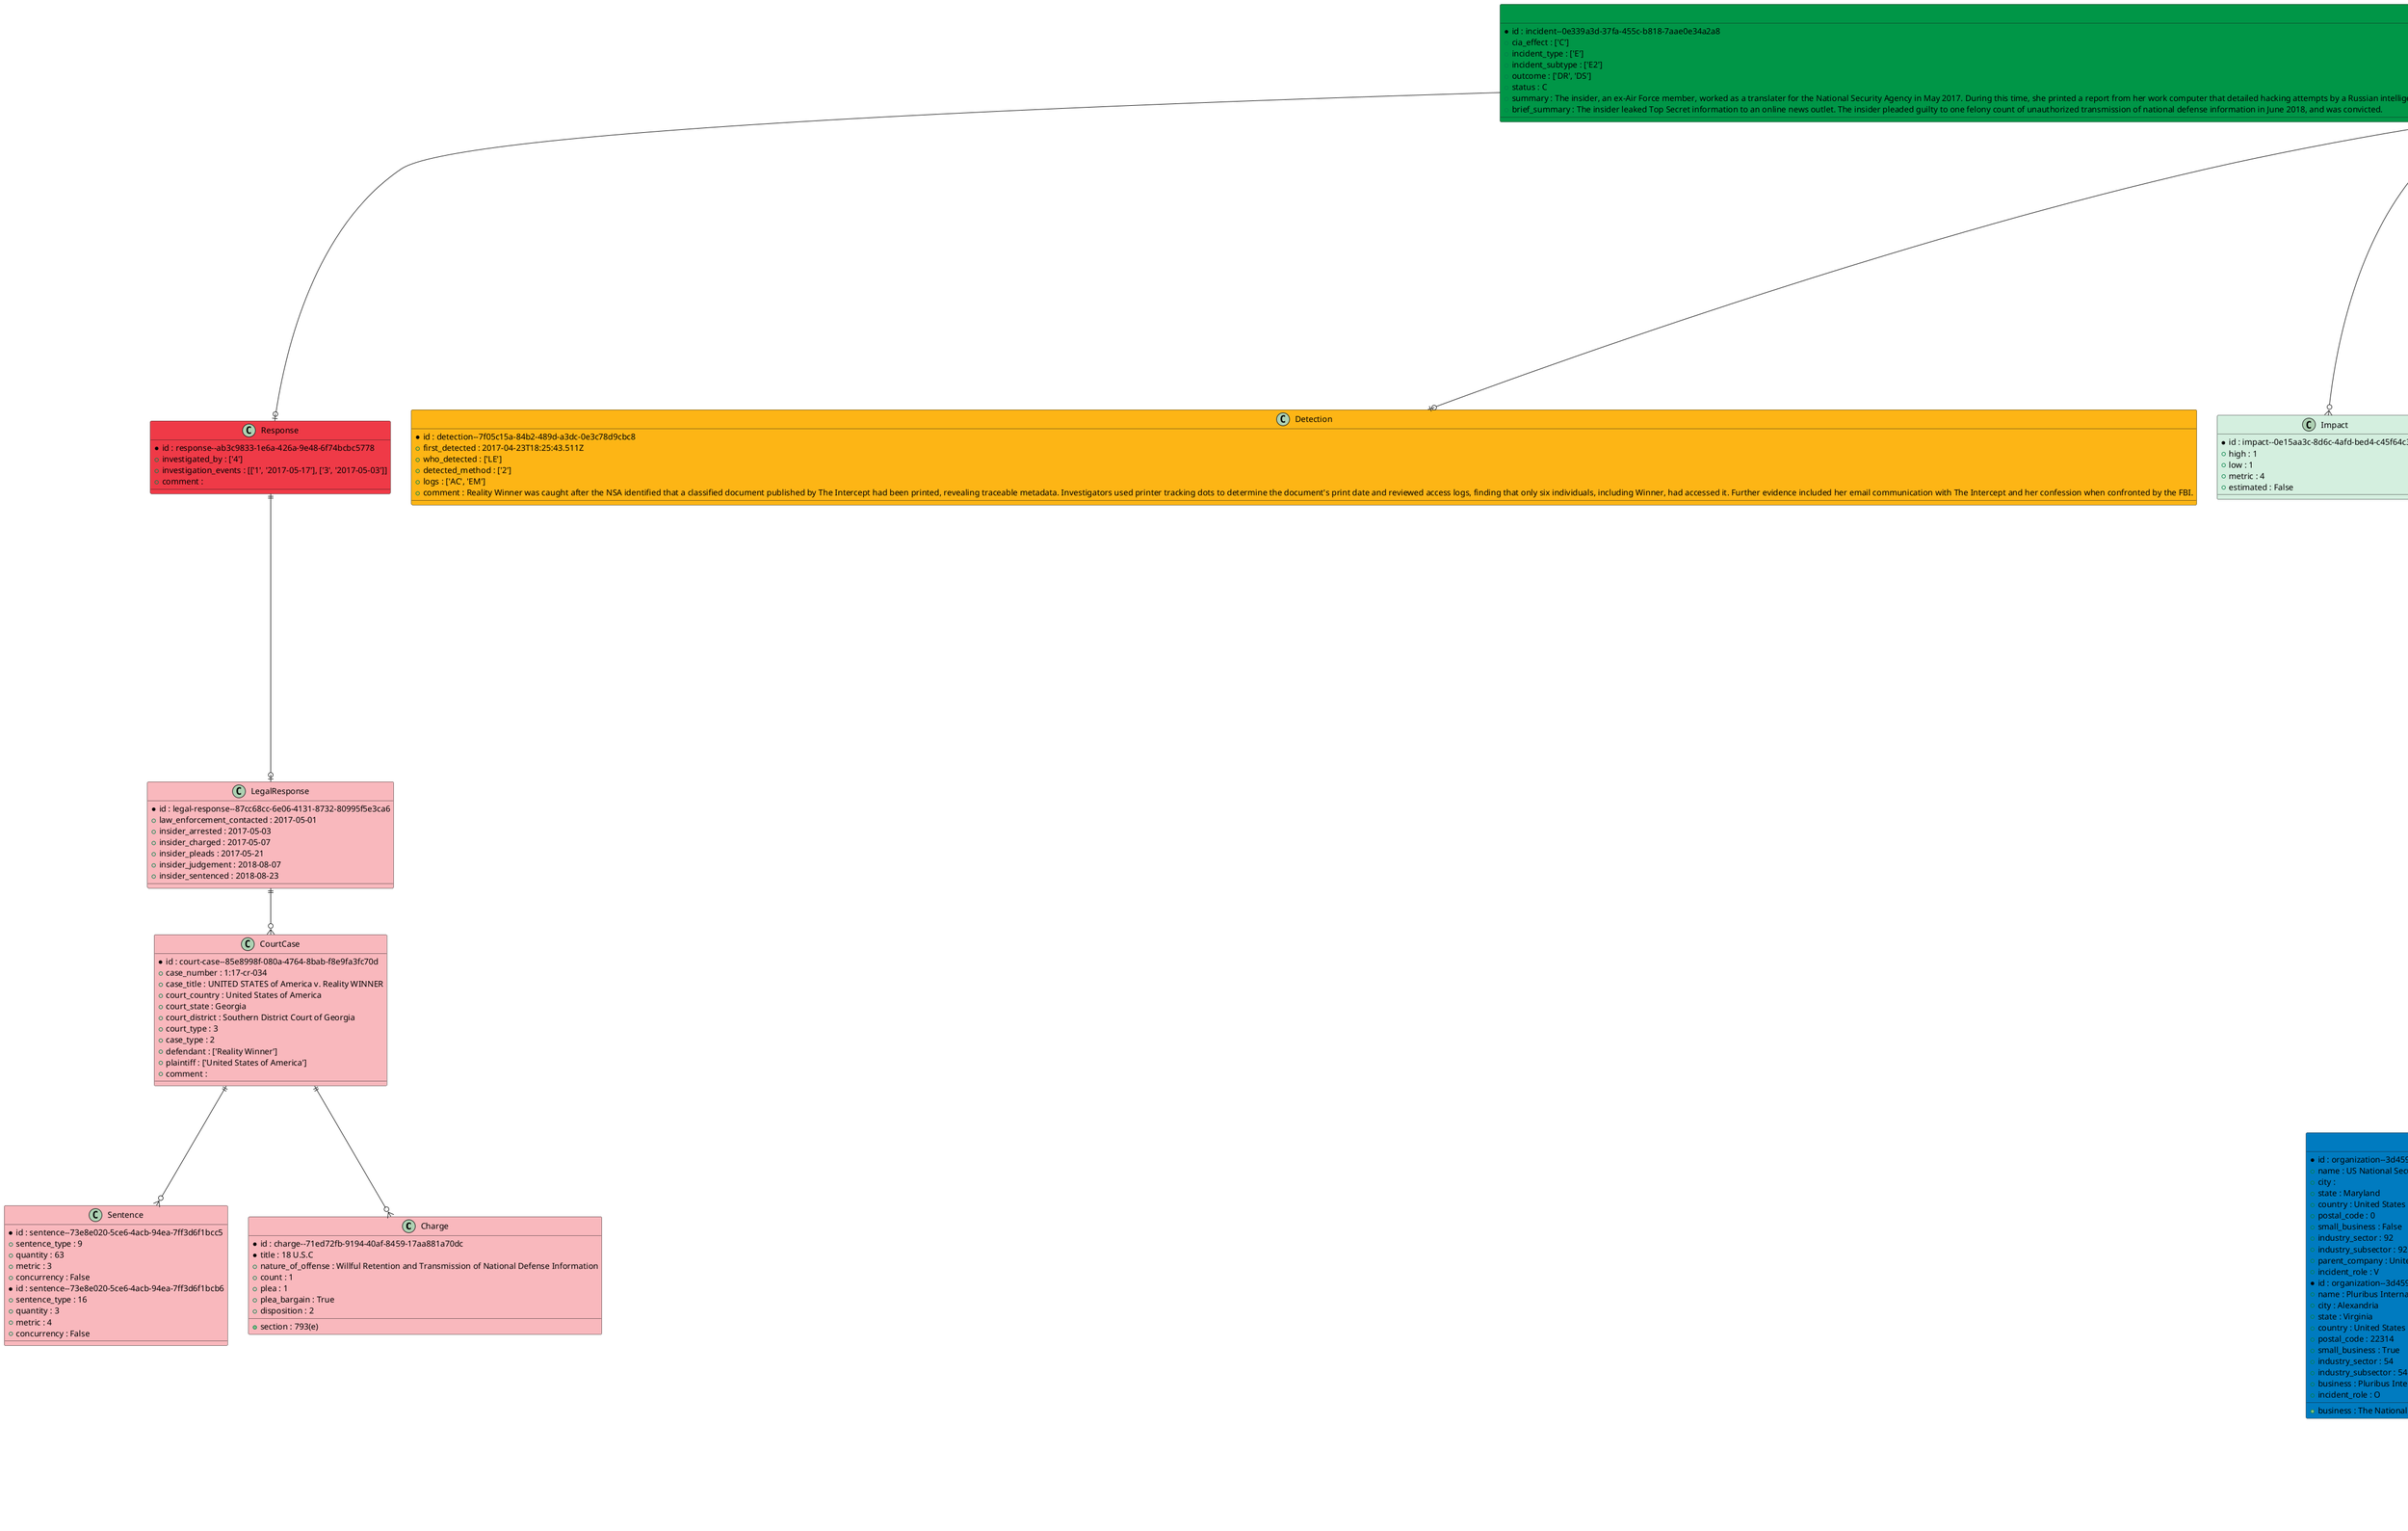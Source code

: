 @startuml IIDES

Class Charge #f9b8bd {
* id : charge--71ed72fb-9194-40af-8459-17aa881a70dc
* title : 18 U.S.C
+ section : 793(e)
+ nature_of_offense : Willful Retention and Transmission of National Defense Information
+ count : 1
+ plea : 1
+ plea_bargain : True
+ disposition : 2
}
Class CourtCase #f9b8bd {
* id : court-case--85e8998f-080a-4764-8bab-f8e9fa3fc70d
+ case_number : 1:17-cr-034
+ case_title : UNITED STATES of America v. Reality WINNER
+ court_country : United States of America
+ court_state : Georgia
+ court_district : Southern District Court of Georgia
+ court_type : 3
+ case_type : 2
+ defendant : ['Reality Winner']
+ plaintiff : ['United States of America']
+ comment : 
}
Class Detection #FDB515 {
* id : detection--7f05c15a-84b2-489d-a3dc-0e3c78d9cbc8
+ first_detected : 2017-04-23T18:25:43.511Z
+ who_detected : ['LE']
+ detected_method : ['2']
+ logs : ['AC', 'EM']
+ comment : Reality Winner was caught after the NSA identified that a classified document published by The Intercept had been printed, revealing traceable metadata. Investigators used printer tracking dots to determine the document's print date and reviewed access logs, finding that only six individuals, including Winner, had accessed it. Further evidence included her email communication with The Intercept and her confession when confronted by the FBI.
}
Class Impact #D4EFDF {
* id : impact--0e15aa3c-8d6c-4afd-bed4-c45f64c34463
+ high : 1
+ low : 1
+ metric : 4
+ estimated : False
}
Class Incident #009647 {
* id : incident--0e339a3d-37fa-455c-b818-7aae0e34a2a8
+ cia_effect : ['C']
+ incident_type : ['E']
+ incident_subtype : ['E2']
+ outcome : ['DR', 'DS']
+ status : C
+ summary : The insider, an ex-Air Force member, worked as a translater for the National Security Agency in May 2017. During this time, she printed a report from her work computer that detailed hacking attempts by a Russian intelligence service against local election officers and voter registration databases. She then shared this Top Secret information with an online news outlet. This report revealed the sources and methods used to acquire the information contained on the report, which, if disclosed, could be harmful to the United States. The FBI investigated and later arrested the insider in June 2017. The insider pleaded guilty in June 2018 to one felony count of unauthorized transmission of national defense information and was convicted.
+ brief_summary : The insider leaked Top Secret information to an online news outlet. The insider pleaded guilty to one felony count of unauthorized transmission of national defense information in June 2018, and was convicted.
}
Class Insider #043673;text:white {
* id : insider--04548271-8e9f-4e40-8bad-9cf77c858070
+ incident_role : 1
+ motive : ['6']
+ substance_use_during_incident : False
+ first_name : Reality
+ middle_name : Leigh
+ last_name : Winner
+ alias : ['Sara Winners', 'Jane Doe']
+ city : Augusta
+ state : GA
+ country : US
+ postal_code : 30907
+ country_of_citizenship : ['US']
+ nationality : ['US']
+ gender : F
+ age : 25
+ education : 5
+ marital_status : 1
+ number_of_children : 0
+ comment : The insider previously had a very clean record, and was an unlikely suspect. The insider was a 'good kid' who had no apparent history of leaking or any disciplinary proceedings during their military service in the Air Force.
}
Class Job #33c2C4 {
* id : job--11492807-43a6-4e50-9480-b26ecaca983d
+ job_function : 55
+ occupation : 55.3
* title : Linguist
+ position_technical : False
+ access_authorization : 4
+ employment_type : CTR
+ hire_date : 2017-02-01
+ departure_date : 2017-07-01
+ tenure : 2904:00:00
+ comment : The exact date of hire and departure is unknown, but the month and year are correct.
}
Class LegalResponse #f9b8bd {
* id : legal-response--87cc68cc-6e06-4131-8732-80995f5e3ca6
+ law_enforcement_contacted : 2017-05-01
+ insider_arrested : 2017-05-03
+ insider_charged : 2017-05-07
+ insider_pleads : 2017-05-21
+ insider_judgement : 2018-08-07
+ insider_sentenced : 2018-08-23
}
Class Organization #007BC0 {
* id : organization--3d459486-b1b1-4886-9129-87b3458120b3
+ name : US National Security Agency
+ city : 
+ state : Maryland
+ country : United States of America
+ postal_code : 0
+ small_business : False
+ industry_sector : 92
+ industry_subsector : 92.811
+ business : The National Security Agency (NSA) is a critical player in the U.S. intelligence community. Its primary function is to gather and analyze foreign signals intelligence (SIGINT) to protect national security.
+ parent_company : United States Department of Defense
+ incident_role : V
}
Class Organization #007BC0 {
* id : organization--3d459486-b1b1-4886-9129-87b3458120b4
+ name : Pluribus International Corporation
+ city : Alexandria
+ state : Virginia
+ country : United States of America
+ postal_code : 22314
+ small_business : True
+ industry_sector : 54
+ industry_subsector : 54.1
+ business : Pluribus International Corporation is a defense and intelligence contractor providing analysis, intelligence, and security services to various U.S. government agencies.
+ incident_role : O
}
Class OrgRelationship #F5F5F5 {
* id : org-relationship--83271b80-b5de-410e-b7ba-3c93ca5cba08
+ org2 : organization--3d459486-b1b1-4886-9129-87b3458120b3
+ org1 : organization--3d459486-b1b1-4886-9129-87b3458120b4
+ relationship : V
}
Class Response #EF3A47 {
* id : response--ab3c9833-1e6a-426a-9e48-6f74bcbc5778
+ investigated_by : ['4']
+ investigation_events : [['1', '2017-05-17'], ['3', '2017-05-03']]
+ comment : 
}
Class Sentence #f9b8bd {
* id : sentence--73e8e020-5ce6-4acb-94ea-7ff3d6f1bcc5
+ sentence_type : 9
+ quantity : 63
+ metric : 3
+ concurrency : False
}
Class Sentence #f9b8bd {
* id : sentence--73e8e020-5ce6-4acb-94ea-7ff3d6f1bcb6
+ sentence_type : 16
+ quantity : 3
+ metric : 4
+ concurrency : False
}
Class Source #D4EFDF {
* id : source--c989a0c4-a559-491a-ac63-2f8b0eaba126
* title : United States v. Winner
+ source_type : 1
+ file_type : html
+ date : 2020-04-24
+ public : True
+ document : https://casetext.com/case/united-states-v-winner-9
}
Class Source #D4EFDF {
* id : source--32c2aa75-685a-4af5-ba0f-36921b8d1c18
* title : CASE STUDY Unlawful Retention and Transmission of National Defense Information
+ source_type : 5
+ file_type : pdf
+ date : 
+ public : True
+ document : https://www.cdse.edu/Portals/124/Documents/casestudies/case-study-winner.pdf
}
Class Source #D4EFDF {
* id : source--d7fba1ef-193d-4826-a551-ce6aa66150c3
* title : USA v. Reality Leigh Winner, No. 20-11692 (11th Cir. 2020)
+ source_type : 1
+ file_type : pdf
+ date : 2020-12-07
+ public : True
+ document : https://law.justia.com/cases/federal/appellate-courts/ca11/20-11692/20-11692-2020-12-07.html
}
Class Source #D4EFDF {
* id : source--5e290802-9738-40a5-bb64-9544d8624995
* title : USA v. Reality Leigh Winner, No. 20-11692 (11th Cir. 2020)
+ source_type : 2
+ file_type : html
+ date : 2018-08-23
+ public : True
+ document : https://www.justice.gov/opa/pr/federal-government-contractor-sentenced-removing-and-transmitting-classified-materials-news
}
Class Source #D4EFDF {
* id : source--1c8da449-30ed-4b7b-89f7-9c8f272207ab
* title : Reality Winner, N.S.A. Contractor Accused of Leak, Was Undone by Trail of Clues
+ source_type : 5
+ file_type : html
+ date : 2017-05-06
+ public : True
+ document : https://www.nytimes.com/2017/06/06/us/politics/reality-leigh-winner-leak-nsa.html
}
Class Source #D4EFDF {
* id : source--497d1b03-8c71-482f-9156-542d21e99fdf
* title : Reality Winner, Former N.S.A. Translator, Gets More Than 5 Years in Leak of Russian Hacking Report
+ source_type : 5
+ file_type : html
+ date : 2018-08-23
+ public : True
+ document : https://www.nytimes.com/2018/08/23/us/reality-winner-nsa-sentence.html
}
Class Source #D4EFDF {
* id : source--a6e7705d-195f-4617-a2d2-30c84aadadea
* title : Original Court Documents: US v. Reality Leigh Winner
+ source_type : 1
+ file_type : pdf
+ date : 2018-08-23
+ public : True
+ document : https://standwithreality.org/original-court-documents/
}
Class Target #D4EFDF {
* id : target--c482c487-5bb4-4dee-abdf-2e0c207a81bd
+ asset_type : 2
+ category : 2.3
+ subcategory : 2.3.1
+ format : 2
+ owner : O
+ sensitivity : ['6']
}
Class TTP #A456ED {
* id : ttp--aabe47dc-fecb-43f9-bf77-361b06504789
+ date : 2017-03-09T12:00:00.000Z
+ sequence_num : 1
+ observed : False
+ number_of_times : 1
+ ttp_vocab : IIDES
+ tactic : 7
+ technique : 7.1
+ location : 1
+ hours : 1
+ device : ['1', '9']
+ channel : ['9']
+ description : Winner printed and improperly removed classified intelligence reporting.
}
Class TTP #A456ED {
* id : ttp--aabe47dc-fecb-43f9-bf77-361b06504789
+ date : 2017-03-09T12:00:00.000Z
+ sequence_num : 2
+ observed : False
+ number_of_times : 1
+ ttp_vocab : IIDES
+ tactic : 7
+ technique : 7.3
+ location : on-site
+ hours : During work hours
+ device : ['1', '9']
+ channel : ['9']
+ description : Winner printed and improperly removed classified intelligence reporting.
}


    Insider --o{ Accomplice
    Incident --|{ Insider : commits <
    Accomplice |o--o{ Job
    Job }o--o| Organization : employs <
    Insider |o--o{ Job
    Organization }o--o| Incident
    Organization }o-- OrgRelationship
    OrgRelationship --o{ Organization
    Insider }o--o| Sponsor
    Accomplice }o--o| Sponsor
    Insider }o..o{ Organization : OrgOwner >
    Accomplice }o..o{ Organization : OrgOwner >
    Insider -- Collusion
    Collusion -- Insider
    Incident --o{ Impact
    Incident --o{ Target
    Incident --o{ Source
    Incident --o{ Note
    CourtCase ||--o{ Charge
    CourtCase ||--o{ Sentence
    Incident --o| Detection
    Incident --o| Response
    Response ||--o| LegalResponse
    LegalResponse ||--o{ CourtCase
    Organization --o{ Stressor
    Stressor }o-- Insider
    Incident --o{ TTP
@enduml